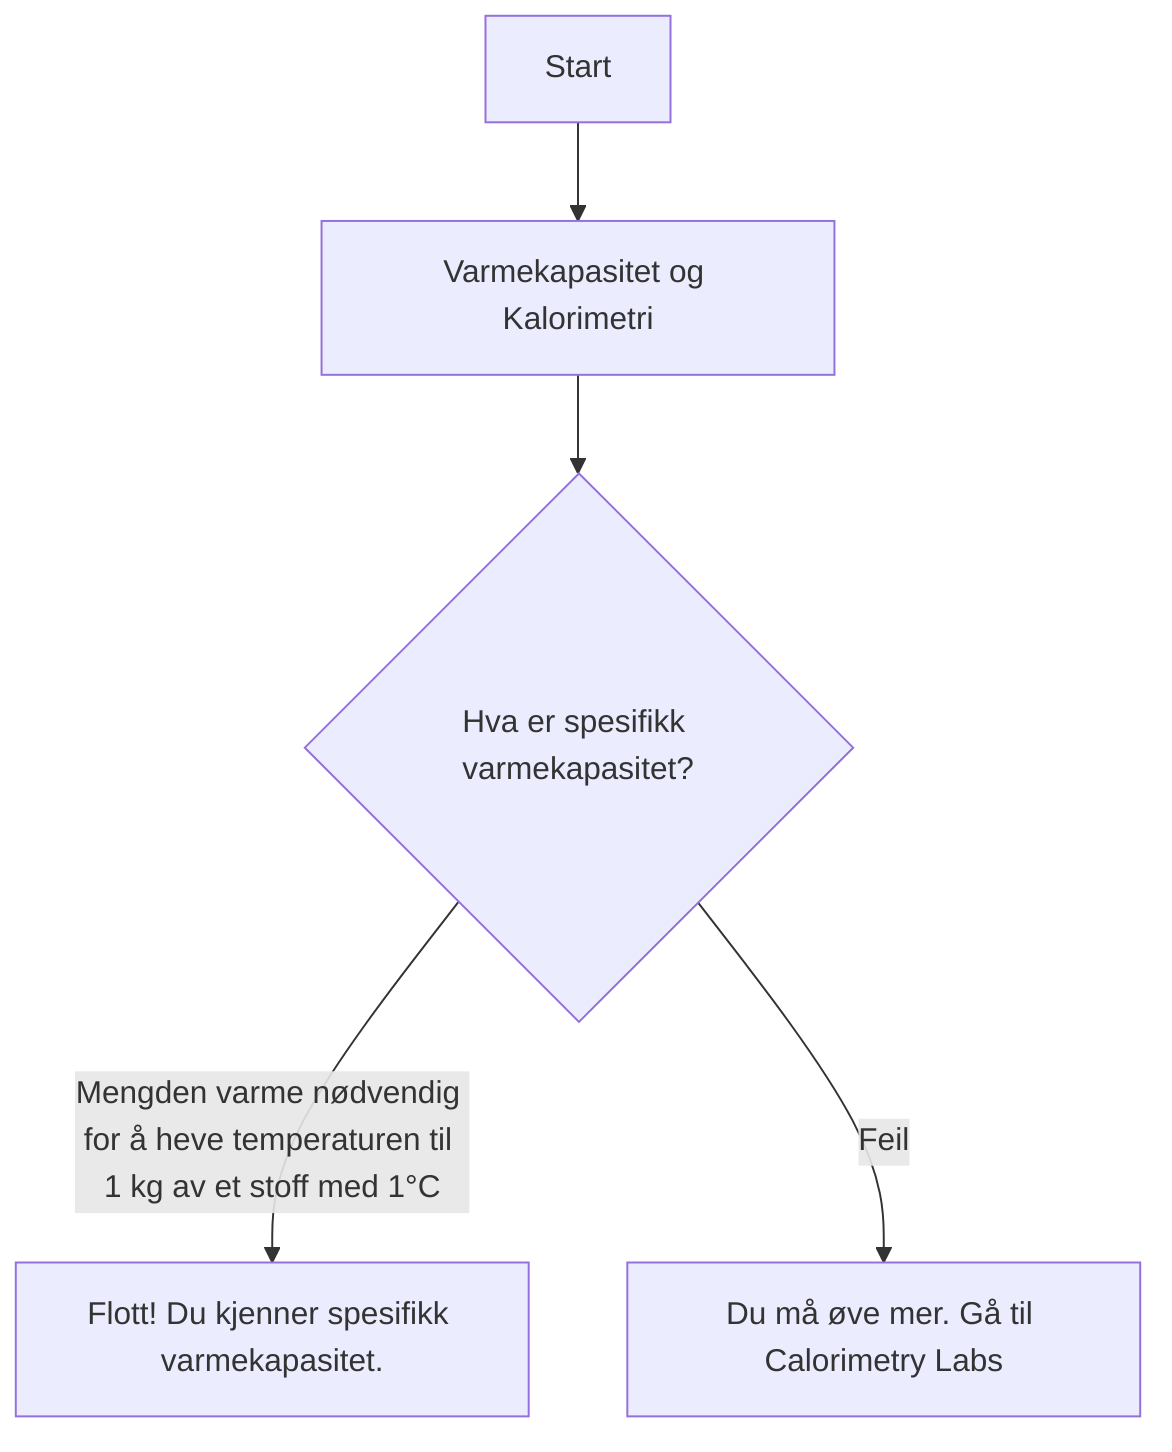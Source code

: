 flowchart TD
    Start --> A[Varmekapasitet og Kalorimetri]
    
    A --> B{Hva er spesifikk varmekapasitet?}
    B -->|Mengden varme nødvendig for å heve temperaturen til 1 kg av et stoff med 1°C| B1[Flott! Du kjenner spesifikk varmekapasitet.]
    B -->|Feil| B2[Du må øve mer. Gå til Calorimetry Labs]